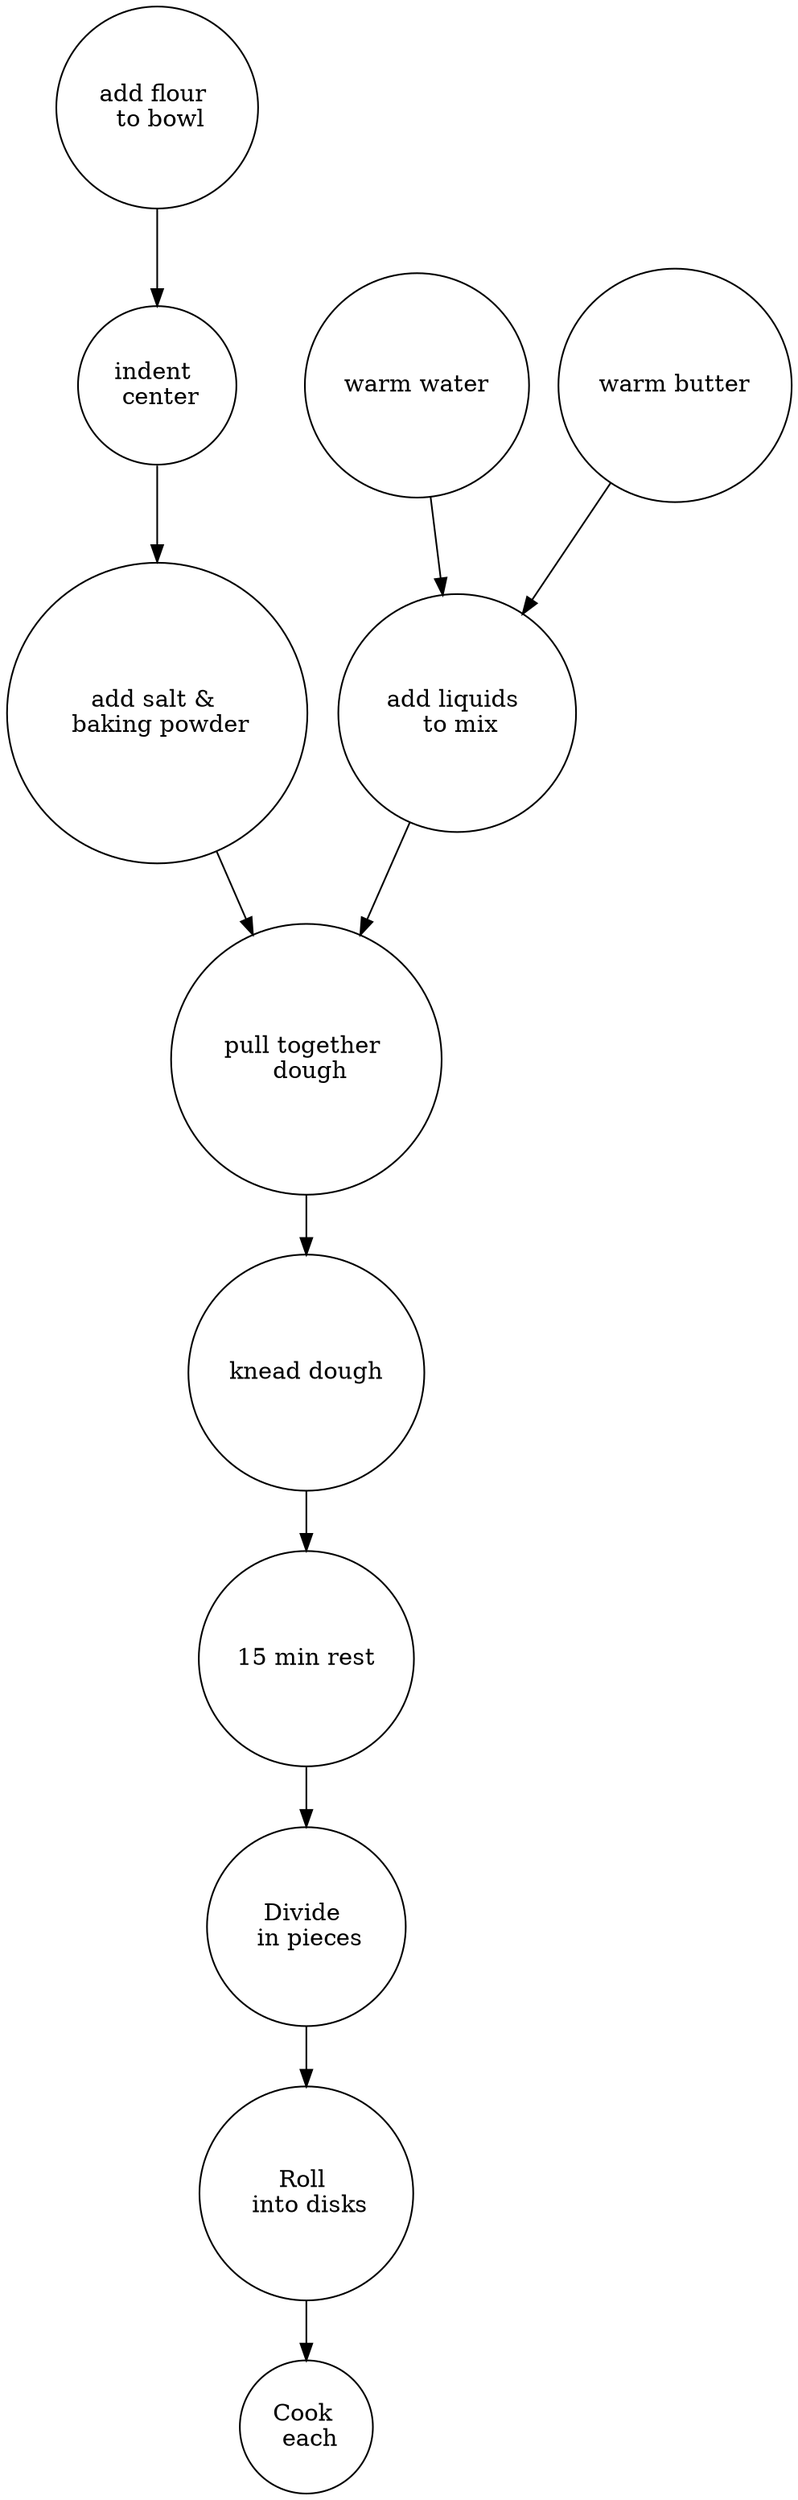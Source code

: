 digraph tortilla_graph {
    node [shape=circle];
    edge [arrowhead=normal];

    node1 [label="add flour \n to bowl"];
    node2 [label="indent \n center"];
    node3 [label="add salt & \n baking powder"];
    node4 [label="warm water"];
    node5 [label="warm butter"];
    node6 [label="add liquids \n to mix"];
    node7 [label="pull together \n dough"];
    node8 [label="knead dough"];
    node9 [label="15 min rest"];
    node10 [label="Divide \n in pieces"];
    node11 [label="Roll \n into disks"];
    node12 [label="Cook \n each"];
    
    node1 -> node2;
    node2 -> node3;

    node4 -> node6;
    node5 -> node6;
    
    node6 -> node7;
    node3 -> node7;
    
    node7 -> node8;
    node8 -> node9;

    node9 -> node10;
    node10 -> node11;
    node11 -> node12;
    
}